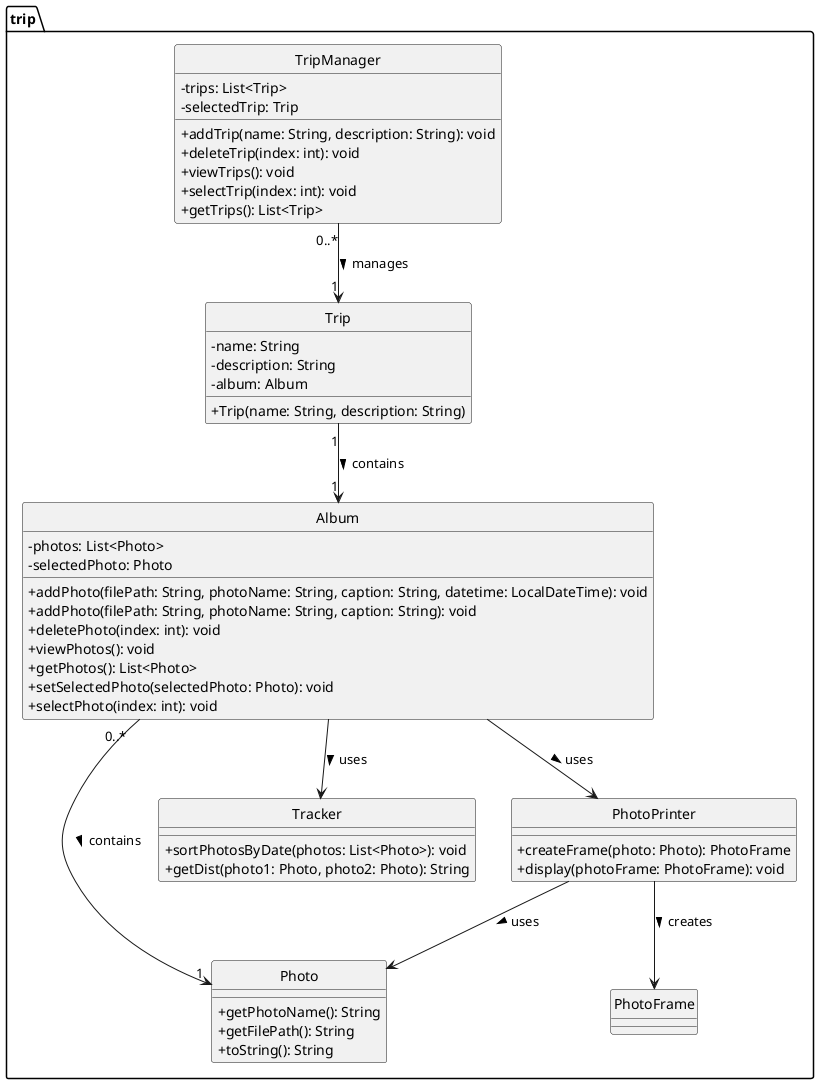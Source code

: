 @startuml
hide circle
skinparam classAttributeIconSize 0

package trip {

class TripManager {
    - trips: List<Trip>
    - selectedTrip: Trip
    + addTrip(name: String, description: String): void
    + deleteTrip(index: int): void
    + viewTrips(): void
    + selectTrip(index: int): void
    + getTrips(): List<Trip>
}

class Trip {
    - name: String
    - description: String
    - album: Album
    + Trip(name: String, description: String)
}

class Album {
    - photos: List<Photo>
    - selectedPhoto: Photo
    + addPhoto(filePath: String, photoName: String, caption: String, datetime: LocalDateTime): void
    + addPhoto(filePath: String, photoName: String, caption: String): void
    + deletePhoto(index: int): void
    + viewPhotos(): void
    + getPhotos(): List<Photo>
    + setSelectedPhoto(selectedPhoto: Photo): void
    + selectPhoto(index: int): void
}

class Photo {
    + getPhotoName(): String
    + getFilePath(): String
    + toString(): String
}

class Tracker {
    + sortPhotosByDate(photos: List<Photo>): void
    + getDist(photo1: Photo, photo2: Photo): String
}

class PhotoFrame
class PhotoPrinter {
    + createFrame(photo: Photo): PhotoFrame
    + display(photoFrame: PhotoFrame): void
}

TripManager "0..*" --> "1" Trip : manages >
Trip "1" --> "1" Album : contains >
Album "0..*" --> "1" Photo : contains >
Album --> PhotoPrinter : uses >
Album --> Tracker : uses >
PhotoPrinter --> PhotoFrame : creates >
PhotoPrinter --> Photo : uses >

}

@enduml

